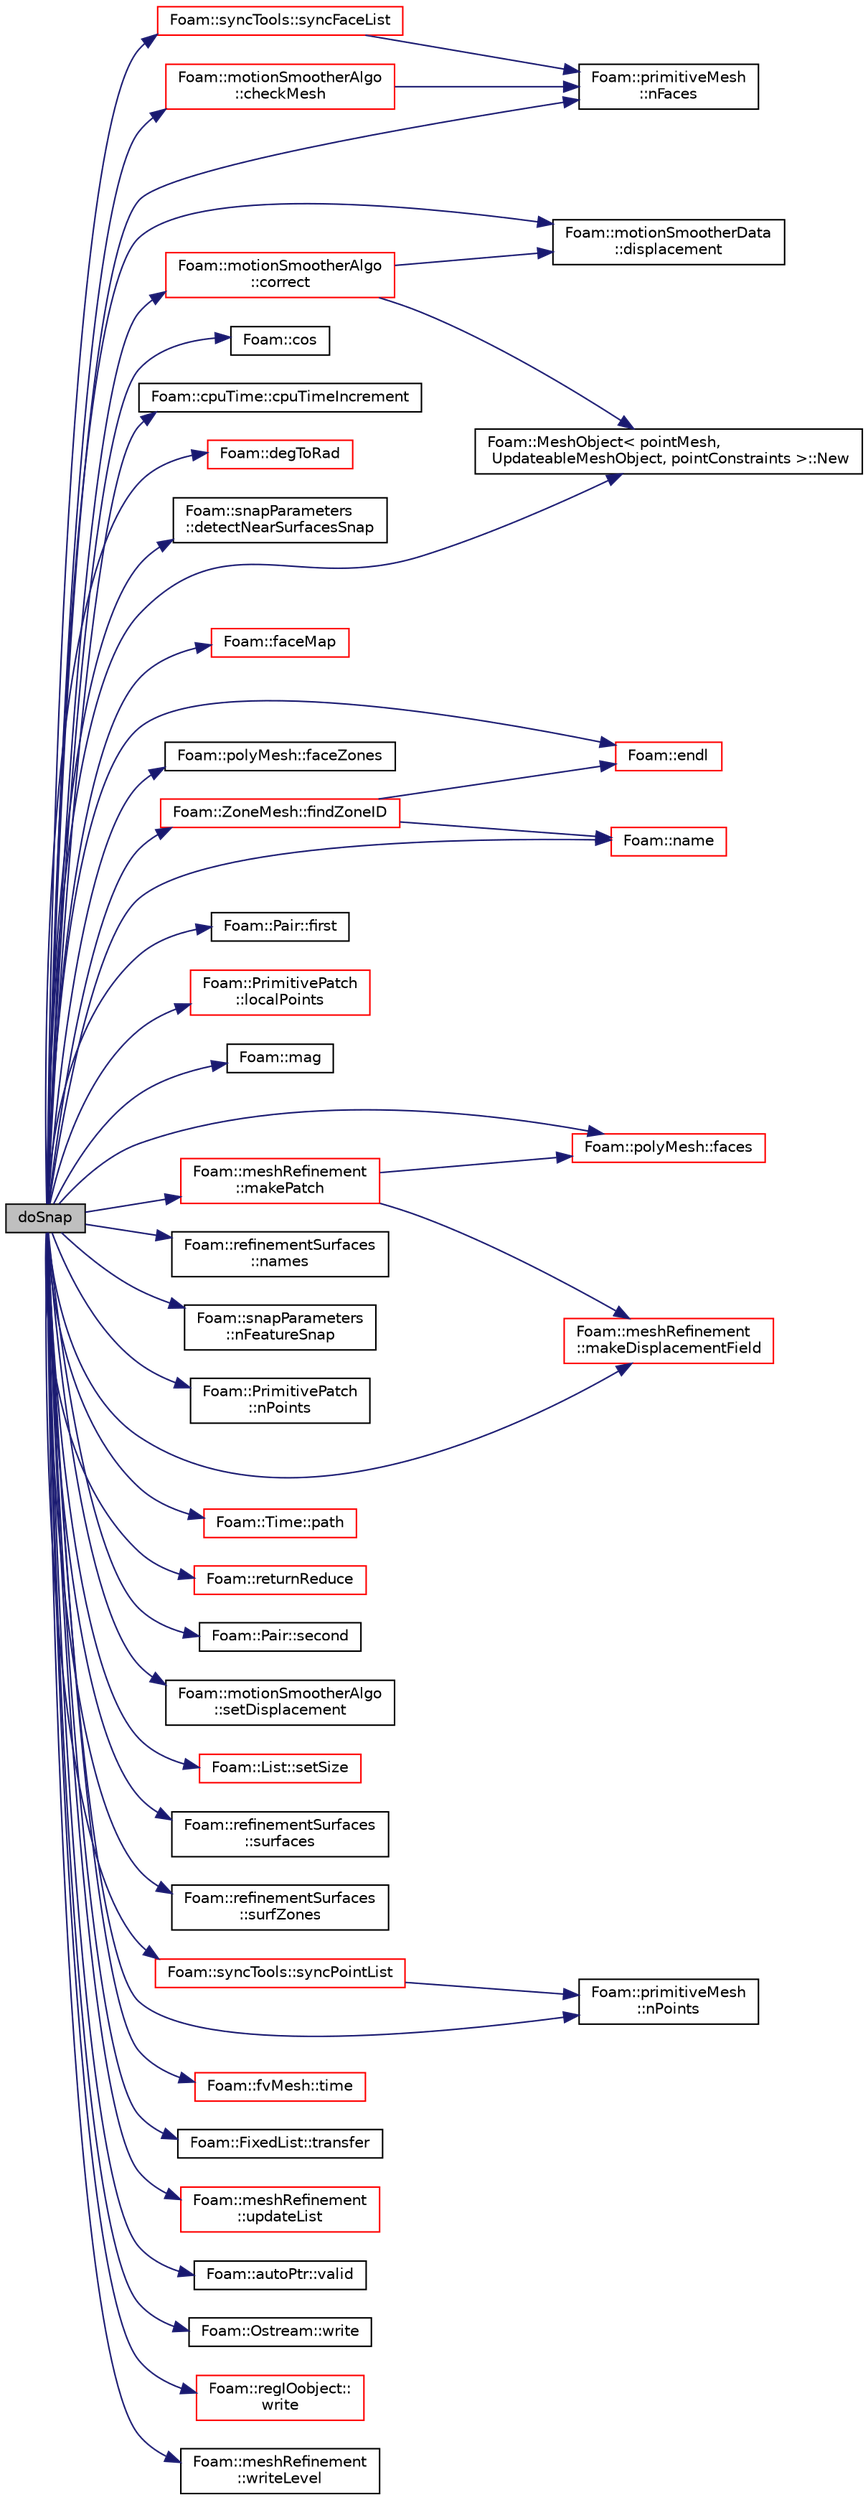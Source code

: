 digraph "doSnap"
{
  bgcolor="transparent";
  edge [fontname="Helvetica",fontsize="10",labelfontname="Helvetica",labelfontsize="10"];
  node [fontname="Helvetica",fontsize="10",shape=record];
  rankdir="LR";
  Node1 [label="doSnap",height=0.2,width=0.4,color="black", fillcolor="grey75", style="filled", fontcolor="black"];
  Node1 -> Node2 [color="midnightblue",fontsize="10",style="solid",fontname="Helvetica"];
  Node2 [label="Foam::motionSmootherAlgo\l::checkMesh",height=0.2,width=0.4,color="red",URL="$a01572.html#afbe9420d4dac86e78be8408bd5475536",tooltip="Check mesh with mesh settings in dict. Collects incorrect faces. "];
  Node2 -> Node3 [color="midnightblue",fontsize="10",style="solid",fontname="Helvetica"];
  Node3 [label="Foam::primitiveMesh\l::nFaces",height=0.2,width=0.4,color="black",URL="$a02020.html#a9be088de373a98524a153de7da0e92e8"];
  Node1 -> Node4 [color="midnightblue",fontsize="10",style="solid",fontname="Helvetica"];
  Node4 [label="Foam::motionSmootherAlgo\l::correct",height=0.2,width=0.4,color="red",URL="$a01572.html#a3ae44b28050c3aa494c1d8e18cf618c1",tooltip="Take over existing mesh position. "];
  Node4 -> Node5 [color="midnightblue",fontsize="10",style="solid",fontname="Helvetica"];
  Node5 [label="Foam::motionSmootherData\l::displacement",height=0.2,width=0.4,color="black",URL="$a01573.html#a385ef78c10bfc635b81bec6ef42e051b",tooltip="Reference to displacement field. "];
  Node4 -> Node6 [color="midnightblue",fontsize="10",style="solid",fontname="Helvetica"];
  Node6 [label="Foam::MeshObject\< pointMesh,\l UpdateableMeshObject, pointConstraints \>::New",height=0.2,width=0.4,color="black",URL="$a01507.html#ab61cc2091ec1fd7e08e8948e84235a05"];
  Node1 -> Node7 [color="midnightblue",fontsize="10",style="solid",fontname="Helvetica"];
  Node7 [label="Foam::cos",height=0.2,width=0.4,color="black",URL="$a10936.html#aebb41a148f7cf44b63e12f69e487e49f"];
  Node1 -> Node8 [color="midnightblue",fontsize="10",style="solid",fontname="Helvetica"];
  Node8 [label="Foam::cpuTime::cpuTimeIncrement",height=0.2,width=0.4,color="black",URL="$a00436.html#a43eed4a8935c988474b2232d55ada013",tooltip="Return CPU time (in seconds) since last call to cpuTimeIncrement() "];
  Node1 -> Node9 [color="midnightblue",fontsize="10",style="solid",fontname="Helvetica"];
  Node9 [label="Foam::degToRad",height=0.2,width=0.4,color="red",URL="$a10936.html#af706f965be4d1457b0f1e7fade1c0118",tooltip="Conversion from degrees to radians. "];
  Node1 -> Node10 [color="midnightblue",fontsize="10",style="solid",fontname="Helvetica"];
  Node10 [label="Foam::snapParameters\l::detectNearSurfacesSnap",height=0.2,width=0.4,color="black",URL="$a02441.html#a1e647636299d5fb284a2b90149a70abe"];
  Node1 -> Node5 [color="midnightblue",fontsize="10",style="solid",fontname="Helvetica"];
  Node1 -> Node11 [color="midnightblue",fontsize="10",style="solid",fontname="Helvetica"];
  Node11 [label="Foam::endl",height=0.2,width=0.4,color="red",URL="$a10936.html#a2db8fe02a0d3909e9351bb4275b23ce4",tooltip="Add newline and flush stream. "];
  Node1 -> Node12 [color="midnightblue",fontsize="10",style="solid",fontname="Helvetica"];
  Node12 [label="Foam::faceMap",height=0.2,width=0.4,color="red",URL="$a10936.html#aa77215843e964fac259ab06e68d0ee02"];
  Node1 -> Node13 [color="midnightblue",fontsize="10",style="solid",fontname="Helvetica"];
  Node13 [label="Foam::polyMesh::faces",height=0.2,width=0.4,color="red",URL="$a01961.html#a4434536d50d4c14116249da802a1e2b2",tooltip="Return raw faces. "];
  Node1 -> Node14 [color="midnightblue",fontsize="10",style="solid",fontname="Helvetica"];
  Node14 [label="Foam::polyMesh::faceZones",height=0.2,width=0.4,color="black",URL="$a01961.html#aa3b2dc268f43cd7ca2d043febae4f0e6",tooltip="Return face zone mesh. "];
  Node1 -> Node15 [color="midnightblue",fontsize="10",style="solid",fontname="Helvetica"];
  Node15 [label="Foam::ZoneMesh::findZoneID",height=0.2,width=0.4,color="red",URL="$a03018.html#a09614eb35eb88968e053707fde62f274",tooltip="Find zone index given a name. "];
  Node15 -> Node16 [color="midnightblue",fontsize="10",style="solid",fontname="Helvetica"];
  Node16 [label="Foam::name",height=0.2,width=0.4,color="red",URL="$a10936.html#adcb0df2bd4953cb6bb390272d8263c3a",tooltip="Return a string representation of a complex. "];
  Node15 -> Node11 [color="midnightblue",fontsize="10",style="solid",fontname="Helvetica"];
  Node1 -> Node17 [color="midnightblue",fontsize="10",style="solid",fontname="Helvetica"];
  Node17 [label="Foam::Pair::first",height=0.2,width=0.4,color="black",URL="$a01804.html#a69ef5dddb2067ac3fb125632597a61b9",tooltip="Return first. "];
  Node1 -> Node18 [color="midnightblue",fontsize="10",style="solid",fontname="Helvetica"];
  Node18 [label="Foam::PrimitivePatch\l::localPoints",height=0.2,width=0.4,color="red",URL="$a02023.html#a180aa335ba66b3224df33de8eb29b3bf",tooltip="Return pointField of points in patch. "];
  Node1 -> Node19 [color="midnightblue",fontsize="10",style="solid",fontname="Helvetica"];
  Node19 [label="Foam::mag",height=0.2,width=0.4,color="black",URL="$a10936.html#a929da2a3fdcf3dacbbe0487d3a330dae"];
  Node1 -> Node20 [color="midnightblue",fontsize="10",style="solid",fontname="Helvetica"];
  Node20 [label="Foam::meshRefinement\l::makeDisplacementField",height=0.2,width=0.4,color="red",URL="$a01510.html#ab021a3506ff50fe3b6cedb2ac43f9a17",tooltip="Helper function to make a pointVectorField with correct. "];
  Node1 -> Node21 [color="midnightblue",fontsize="10",style="solid",fontname="Helvetica"];
  Node21 [label="Foam::meshRefinement\l::makePatch",height=0.2,width=0.4,color="red",URL="$a01510.html#aca2e02beb44887a5eede2d5061d6eb54",tooltip="Create patch from set of patches. "];
  Node21 -> Node13 [color="midnightblue",fontsize="10",style="solid",fontname="Helvetica"];
  Node21 -> Node20 [color="midnightblue",fontsize="10",style="solid",fontname="Helvetica"];
  Node1 -> Node16 [color="midnightblue",fontsize="10",style="solid",fontname="Helvetica"];
  Node1 -> Node22 [color="midnightblue",fontsize="10",style="solid",fontname="Helvetica"];
  Node22 [label="Foam::refinementSurfaces\l::names",height=0.2,width=0.4,color="black",URL="$a02176.html#a4cfa938962e39d9251eec21f98340669",tooltip="Names of surfaces. "];
  Node1 -> Node6 [color="midnightblue",fontsize="10",style="solid",fontname="Helvetica"];
  Node1 -> Node3 [color="midnightblue",fontsize="10",style="solid",fontname="Helvetica"];
  Node1 -> Node23 [color="midnightblue",fontsize="10",style="solid",fontname="Helvetica"];
  Node23 [label="Foam::snapParameters\l::nFeatureSnap",height=0.2,width=0.4,color="black",URL="$a02441.html#ae6b5819f091b888cf94db047a992b3a5"];
  Node1 -> Node24 [color="midnightblue",fontsize="10",style="solid",fontname="Helvetica"];
  Node24 [label="Foam::PrimitivePatch\l::nPoints",height=0.2,width=0.4,color="black",URL="$a02023.html#a9927abeba2c8506177084d644b6e573a",tooltip="Return number of points supporting patch faces. "];
  Node1 -> Node25 [color="midnightblue",fontsize="10",style="solid",fontname="Helvetica"];
  Node25 [label="Foam::primitiveMesh\l::nPoints",height=0.2,width=0.4,color="black",URL="$a02020.html#a9927abeba2c8506177084d644b6e573a"];
  Node1 -> Node26 [color="midnightblue",fontsize="10",style="solid",fontname="Helvetica"];
  Node26 [label="Foam::Time::path",height=0.2,width=0.4,color="red",URL="$a02699.html#a2db7691b348697844893a04d3110e3d5",tooltip="Return path. "];
  Node1 -> Node27 [color="midnightblue",fontsize="10",style="solid",fontname="Helvetica"];
  Node27 [label="Foam::returnReduce",height=0.2,width=0.4,color="red",URL="$a10936.html#a8d528a67d2a9c6fe4fb94bc86872624b"];
  Node1 -> Node28 [color="midnightblue",fontsize="10",style="solid",fontname="Helvetica"];
  Node28 [label="Foam::Pair::second",height=0.2,width=0.4,color="black",URL="$a01804.html#a4735f680939b3f5fec1e4a8d34549d6f",tooltip="Return second. "];
  Node1 -> Node29 [color="midnightblue",fontsize="10",style="solid",fontname="Helvetica"];
  Node29 [label="Foam::motionSmootherAlgo\l::setDisplacement",height=0.2,width=0.4,color="black",URL="$a01572.html#a856c4be9adaf4b4ade6db576a3d833bf",tooltip="Set displacement field from displacement on patch points. "];
  Node1 -> Node30 [color="midnightblue",fontsize="10",style="solid",fontname="Helvetica"];
  Node30 [label="Foam::List::setSize",height=0.2,width=0.4,color="red",URL="$a01397.html#aedb985ffeaf1bdbfeccc2a8730405703",tooltip="Reset size of List. "];
  Node1 -> Node31 [color="midnightblue",fontsize="10",style="solid",fontname="Helvetica"];
  Node31 [label="Foam::refinementSurfaces\l::surfaces",height=0.2,width=0.4,color="black",URL="$a02176.html#adcd7311efdf37e4637a13fa45dd405ef"];
  Node1 -> Node32 [color="midnightblue",fontsize="10",style="solid",fontname="Helvetica"];
  Node32 [label="Foam::refinementSurfaces\l::surfZones",height=0.2,width=0.4,color="black",URL="$a02176.html#ae149e1770f0bee2a1c69148fe9c6e6a3"];
  Node1 -> Node33 [color="midnightblue",fontsize="10",style="solid",fontname="Helvetica"];
  Node33 [label="Foam::syncTools::syncFaceList",height=0.2,width=0.4,color="red",URL="$a02636.html#abed40ebf1b90b365509600f5e7b004b7",tooltip="Synchronize values on all mesh faces. "];
  Node33 -> Node3 [color="midnightblue",fontsize="10",style="solid",fontname="Helvetica"];
  Node1 -> Node34 [color="midnightblue",fontsize="10",style="solid",fontname="Helvetica"];
  Node34 [label="Foam::syncTools::syncPointList",height=0.2,width=0.4,color="red",URL="$a02636.html#a197ed77a9101bdfb37253bd3f507c017",tooltip="Synchronize values on all mesh points. "];
  Node34 -> Node25 [color="midnightblue",fontsize="10",style="solid",fontname="Helvetica"];
  Node1 -> Node35 [color="midnightblue",fontsize="10",style="solid",fontname="Helvetica"];
  Node35 [label="Foam::fvMesh::time",height=0.2,width=0.4,color="red",URL="$a00892.html#a48fcf6de2789aff6b430b5fc1a05693f",tooltip="Return the top-level database. "];
  Node1 -> Node36 [color="midnightblue",fontsize="10",style="solid",fontname="Helvetica"];
  Node36 [label="Foam::FixedList::transfer",height=0.2,width=0.4,color="black",URL="$a00837.html#ad199ea6fc3eb573dd9192b5606943cdd",tooltip="Copy (not transfer) the argument contents. "];
  Node1 -> Node37 [color="midnightblue",fontsize="10",style="solid",fontname="Helvetica"];
  Node37 [label="Foam::meshRefinement\l::updateList",height=0.2,width=0.4,color="red",URL="$a01510.html#acb22f124478b6f5cd17b2d7dad384cf8",tooltip="Helper: reorder list according to map. "];
  Node1 -> Node38 [color="midnightblue",fontsize="10",style="solid",fontname="Helvetica"];
  Node38 [label="Foam::autoPtr::valid",height=0.2,width=0.4,color="black",URL="$a00085.html#a8d985300b138b6c5556ab17ed4df3b38",tooltip="Return true if the autoPtr valid (ie, the pointer is set). "];
  Node1 -> Node39 [color="midnightblue",fontsize="10",style="solid",fontname="Helvetica"];
  Node39 [label="Foam::Ostream::write",height=0.2,width=0.4,color="black",URL="$a01782.html#a81a19ad9e4098b4701cc8bab9a59d78b",tooltip="Write next token to stream. "];
  Node1 -> Node40 [color="midnightblue",fontsize="10",style="solid",fontname="Helvetica"];
  Node40 [label="Foam::regIOobject::\lwrite",height=0.2,width=0.4,color="red",URL="$a02207.html#a6e5faa425b059eeb55cd904755791076",tooltip="Write using setting from DB. "];
  Node1 -> Node41 [color="midnightblue",fontsize="10",style="solid",fontname="Helvetica"];
  Node41 [label="Foam::meshRefinement\l::writeLevel",height=0.2,width=0.4,color="black",URL="$a01510.html#aeffc4049f055c08fd23bede34d7a1d0b",tooltip="Get/set write level. "];
}
